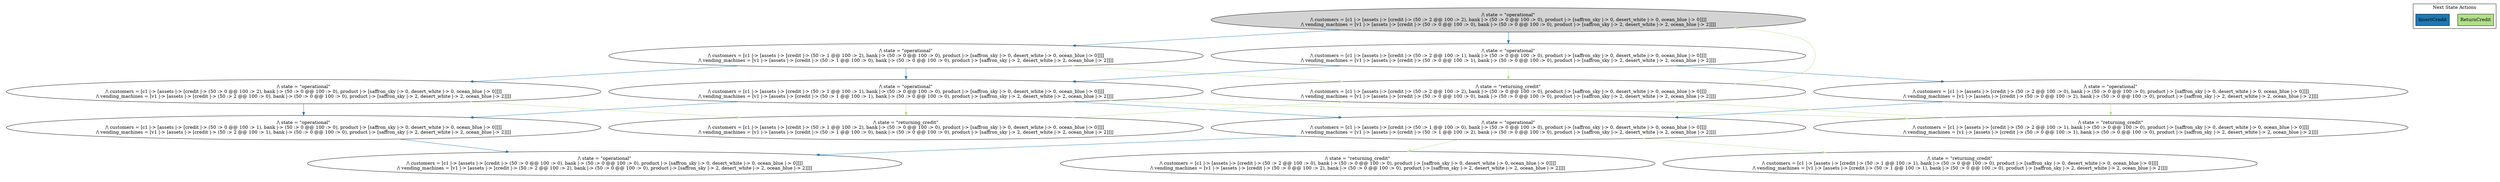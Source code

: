 strict digraph DiskGraph {
edge [colorscheme="paired12"]
nodesep=0.35;
subgraph cluster_graph {
color="white";
-1299524465739197013 [label="/\\ state = \"operational\"\n/\\ customers = [c1 |-> [assets |-> [credit |-> (50 :> 2 @@ 100 :> 2), bank |-> (50 :> 0 @@ 100 :> 0), product |-> [saffron_sky |-> 0, desert_white |-> 0, ocean_blue |-> 0]]]]\n/\\ vending_machines = [v1 |-> [assets |-> [credit |-> (50 :> 0 @@ 100 :> 0), bank |-> (50 :> 0 @@ 100 :> 0), product |-> [saffron_sky |-> 2, desert_white |-> 2, ocean_blue |-> 2]]]]",style = filled]
-1299524465739197013 -> -6390102050617198431 [label="",color="2",fontcolor="2"];
-6390102050617198431 [label="/\\ state = \"operational\"\n/\\ customers = [c1 |-> [assets |-> [credit |-> (50 :> 1 @@ 100 :> 2), bank |-> (50 :> 0 @@ 100 :> 0), product |-> [saffron_sky |-> 0, desert_white |-> 0, ocean_blue |-> 0]]]]\n/\\ vending_machines = [v1 |-> [assets |-> [credit |-> (50 :> 1 @@ 100 :> 0), bank |-> (50 :> 0 @@ 100 :> 0), product |-> [saffron_sky |-> 2, desert_white |-> 2, ocean_blue |-> 2]]]]"];
-1299524465739197013 -> 4362687657687888772 [label="",color="2",fontcolor="2"];
4362687657687888772 [label="/\\ state = \"operational\"\n/\\ customers = [c1 |-> [assets |-> [credit |-> (50 :> 2 @@ 100 :> 1), bank |-> (50 :> 0 @@ 100 :> 0), product |-> [saffron_sky |-> 0, desert_white |-> 0, ocean_blue |-> 0]]]]\n/\\ vending_machines = [v1 |-> [assets |-> [credit |-> (50 :> 0 @@ 100 :> 1), bank |-> (50 :> 0 @@ 100 :> 0), product |-> [saffron_sky |-> 2, desert_white |-> 2, ocean_blue |-> 2]]]]"];
-6390102050617198431 -> 4111904050271500067 [label="",color="2",fontcolor="2"];
4111904050271500067 [label="/\\ state = \"operational\"\n/\\ customers = [c1 |-> [assets |-> [credit |-> (50 :> 0 @@ 100 :> 2), bank |-> (50 :> 0 @@ 100 :> 0), product |-> [saffron_sky |-> 0, desert_white |-> 0, ocean_blue |-> 0]]]]\n/\\ vending_machines = [v1 |-> [assets |-> [credit |-> (50 :> 2 @@ 100 :> 0), bank |-> (50 :> 0 @@ 100 :> 0), product |-> [saffron_sky |-> 2, desert_white |-> 2, ocean_blue |-> 2]]]]"];
4362687657687888772 -> 8515607777202101902 [label="",color="2",fontcolor="2"];
8515607777202101902 [label="/\\ state = \"operational\"\n/\\ customers = [c1 |-> [assets |-> [credit |-> (50 :> 1 @@ 100 :> 1), bank |-> (50 :> 0 @@ 100 :> 0), product |-> [saffron_sky |-> 0, desert_white |-> 0, ocean_blue |-> 0]]]]\n/\\ vending_machines = [v1 |-> [assets |-> [credit |-> (50 :> 1 @@ 100 :> 1), bank |-> (50 :> 0 @@ 100 :> 0), product |-> [saffron_sky |-> 2, desert_white |-> 2, ocean_blue |-> 2]]]]"];
-6390102050617198431 -> 8515607777202101902 [label="",color="2",fontcolor="2"];
4111904050271500067 -> -1698944613987643124 [label="",color="2",fontcolor="2"];
-1698944613987643124 [label="/\\ state = \"operational\"\n/\\ customers = [c1 |-> [assets |-> [credit |-> (50 :> 0 @@ 100 :> 1), bank |-> (50 :> 0 @@ 100 :> 0), product |-> [saffron_sky |-> 0, desert_white |-> 0, ocean_blue |-> 0]]]]\n/\\ vending_machines = [v1 |-> [assets |-> [credit |-> (50 :> 2 @@ 100 :> 1), bank |-> (50 :> 0 @@ 100 :> 0), product |-> [saffron_sky |-> 2, desert_white |-> 2, ocean_blue |-> 2]]]]"];
4362687657687888772 -> 6234430535227498004 [label="",color="2",fontcolor="2"];
6234430535227498004 [label="/\\ state = \"operational\"\n/\\ customers = [c1 |-> [assets |-> [credit |-> (50 :> 2 @@ 100 :> 0), bank |-> (50 :> 0 @@ 100 :> 0), product |-> [saffron_sky |-> 0, desert_white |-> 0, ocean_blue |-> 0]]]]\n/\\ vending_machines = [v1 |-> [assets |-> [credit |-> (50 :> 0 @@ 100 :> 2), bank |-> (50 :> 0 @@ 100 :> 0), product |-> [saffron_sky |-> 2, desert_white |-> 2, ocean_blue |-> 2]]]]"];
8515607777202101902 -> -1698944613987643124 [label="",color="2",fontcolor="2"];
-1698944613987643124 -> -9051560035761062756 [label="",color="2",fontcolor="2"];
-9051560035761062756 [label="/\\ state = \"operational\"\n/\\ customers = [c1 |-> [assets |-> [credit |-> (50 :> 0 @@ 100 :> 0), bank |-> (50 :> 0 @@ 100 :> 0), product |-> [saffron_sky |-> 0, desert_white |-> 0, ocean_blue |-> 0]]]]\n/\\ vending_machines = [v1 |-> [assets |-> [credit |-> (50 :> 2 @@ 100 :> 2), bank |-> (50 :> 0 @@ 100 :> 0), product |-> [saffron_sky |-> 2, desert_white |-> 2, ocean_blue |-> 2]]]]"];
-6390102050617198431 -> -7111564259463599819 [label="",color="3",fontcolor="3"];
-7111564259463599819 [label="/\\ state = \"returning_credit\"\n/\\ customers = [c1 |-> [assets |-> [credit |-> (50 :> 2 @@ 100 :> 2), bank |-> (50 :> 0 @@ 100 :> 0), product |-> [saffron_sky |-> 0, desert_white |-> 0, ocean_blue |-> 0]]]]\n/\\ vending_machines = [v1 |-> [assets |-> [credit |-> (50 :> 0 @@ 100 :> 0), bank |-> (50 :> 0 @@ 100 :> 0), product |-> [saffron_sky |-> 2, desert_white |-> 2, ocean_blue |-> 2]]]]"];
8515607777202101902 -> 2027676338131677982 [label="",color="2",fontcolor="2"];
2027676338131677982 [label="/\\ state = \"operational\"\n/\\ customers = [c1 |-> [assets |-> [credit |-> (50 :> 1 @@ 100 :> 0), bank |-> (50 :> 0 @@ 100 :> 0), product |-> [saffron_sky |-> 0, desert_white |-> 0, ocean_blue |-> 0]]]]\n/\\ vending_machines = [v1 |-> [assets |-> [credit |-> (50 :> 1 @@ 100 :> 2), bank |-> (50 :> 0 @@ 100 :> 0), product |-> [saffron_sky |-> 2, desert_white |-> 2, ocean_blue |-> 2]]]]"];
4362687657687888772 -> -7111564259463599819 [label="",color="3",fontcolor="3"];
4111904050271500067 -> -2888988153646545857 [label="",color="3",fontcolor="3"];
-2888988153646545857 [label="/\\ state = \"returning_credit\"\n/\\ customers = [c1 |-> [assets |-> [credit |-> (50 :> 1 @@ 100 :> 2), bank |-> (50 :> 0 @@ 100 :> 0), product |-> [saffron_sky |-> 0, desert_white |-> 0, ocean_blue |-> 0]]]]\n/\\ vending_machines = [v1 |-> [assets |-> [credit |-> (50 :> 1 @@ 100 :> 0), bank |-> (50 :> 0 @@ 100 :> 0), product |-> [saffron_sky |-> 2, desert_white |-> 2, ocean_blue |-> 2]]]]"];
6234430535227498004 -> 2027676338131677982 [label="",color="2",fontcolor="2"];
-7111564259463599819 -> -1299524465739197013 [label="",color="3",fontcolor="3"];
8515607777202101902 -> 5490712378722406170 [label="",color="3",fontcolor="3"];
5490712378722406170 [label="/\\ state = \"returning_credit\"\n/\\ customers = [c1 |-> [assets |-> [credit |-> (50 :> 2 @@ 100 :> 1), bank |-> (50 :> 0 @@ 100 :> 0), product |-> [saffron_sky |-> 0, desert_white |-> 0, ocean_blue |-> 0]]]]\n/\\ vending_machines = [v1 |-> [assets |-> [credit |-> (50 :> 0 @@ 100 :> 1), bank |-> (50 :> 0 @@ 100 :> 0), product |-> [saffron_sky |-> 2, desert_white |-> 2, ocean_blue |-> 2]]]]"];
-2888988153646545857 -> -7111564259463599819 [label="",color="3",fontcolor="3"];
6234430535227498004 -> 5490712378722406170 [label="",color="3",fontcolor="3"];
8515607777202101902 -> -2888988153646545857 [label="",color="3",fontcolor="3"];
2027676338131677982 -> -9051560035761062756 [label="",color="2",fontcolor="2"];
5490712378722406170 -> -7111564259463599819 [label="",color="3",fontcolor="3"];
2027676338131677982 -> 2755262977336943242 [label="",color="3",fontcolor="3"];
2755262977336943242 [label="/\\ state = \"returning_credit\"\n/\\ customers = [c1 |-> [assets |-> [credit |-> (50 :> 2 @@ 100 :> 0), bank |-> (50 :> 0 @@ 100 :> 0), product |-> [saffron_sky |-> 0, desert_white |-> 0, ocean_blue |-> 0]]]]\n/\\ vending_machines = [v1 |-> [assets |-> [credit |-> (50 :> 0 @@ 100 :> 2), bank |-> (50 :> 0 @@ 100 :> 0), product |-> [saffron_sky |-> 2, desert_white |-> 2, ocean_blue |-> 2]]]]"];
2027676338131677982 -> 474013455625363984 [label="",color="3",fontcolor="3"];
474013455625363984 [label="/\\ state = \"returning_credit\"\n/\\ customers = [c1 |-> [assets |-> [credit |-> (50 :> 1 @@ 100 :> 1), bank |-> (50 :> 0 @@ 100 :> 0), product |-> [saffron_sky |-> 0, desert_white |-> 0, ocean_blue |-> 0]]]]\n/\\ vending_machines = [v1 |-> [assets |-> [credit |-> (50 :> 1 @@ 100 :> 1), bank |-> (50 :> 0 @@ 100 :> 0), product |-> [saffron_sky |-> 2, desert_white |-> 2, ocean_blue |-> 2]]]]"];
{rank = same; -1299524465739197013;}
{rank = same; 4362687657687888772;-6390102050617198431;}
{rank = same; -7111564259463599819;8515607777202101902;4111904050271500067;6234430535227498004;}
{rank = same; 2027676338131677982;-2888988153646545857;-1698944613987643124;5490712378722406170;}
}
subgraph cluster_legend {graph[style=bold];label = "Next State Actions" style="solid"
node [ labeljust="l",colorscheme="paired12",style=filled,shape=record ]
ReturnCredit [label="ReturnCredit",fillcolor=3]
InsertCredit [label="InsertCredit",fillcolor=2]
}}